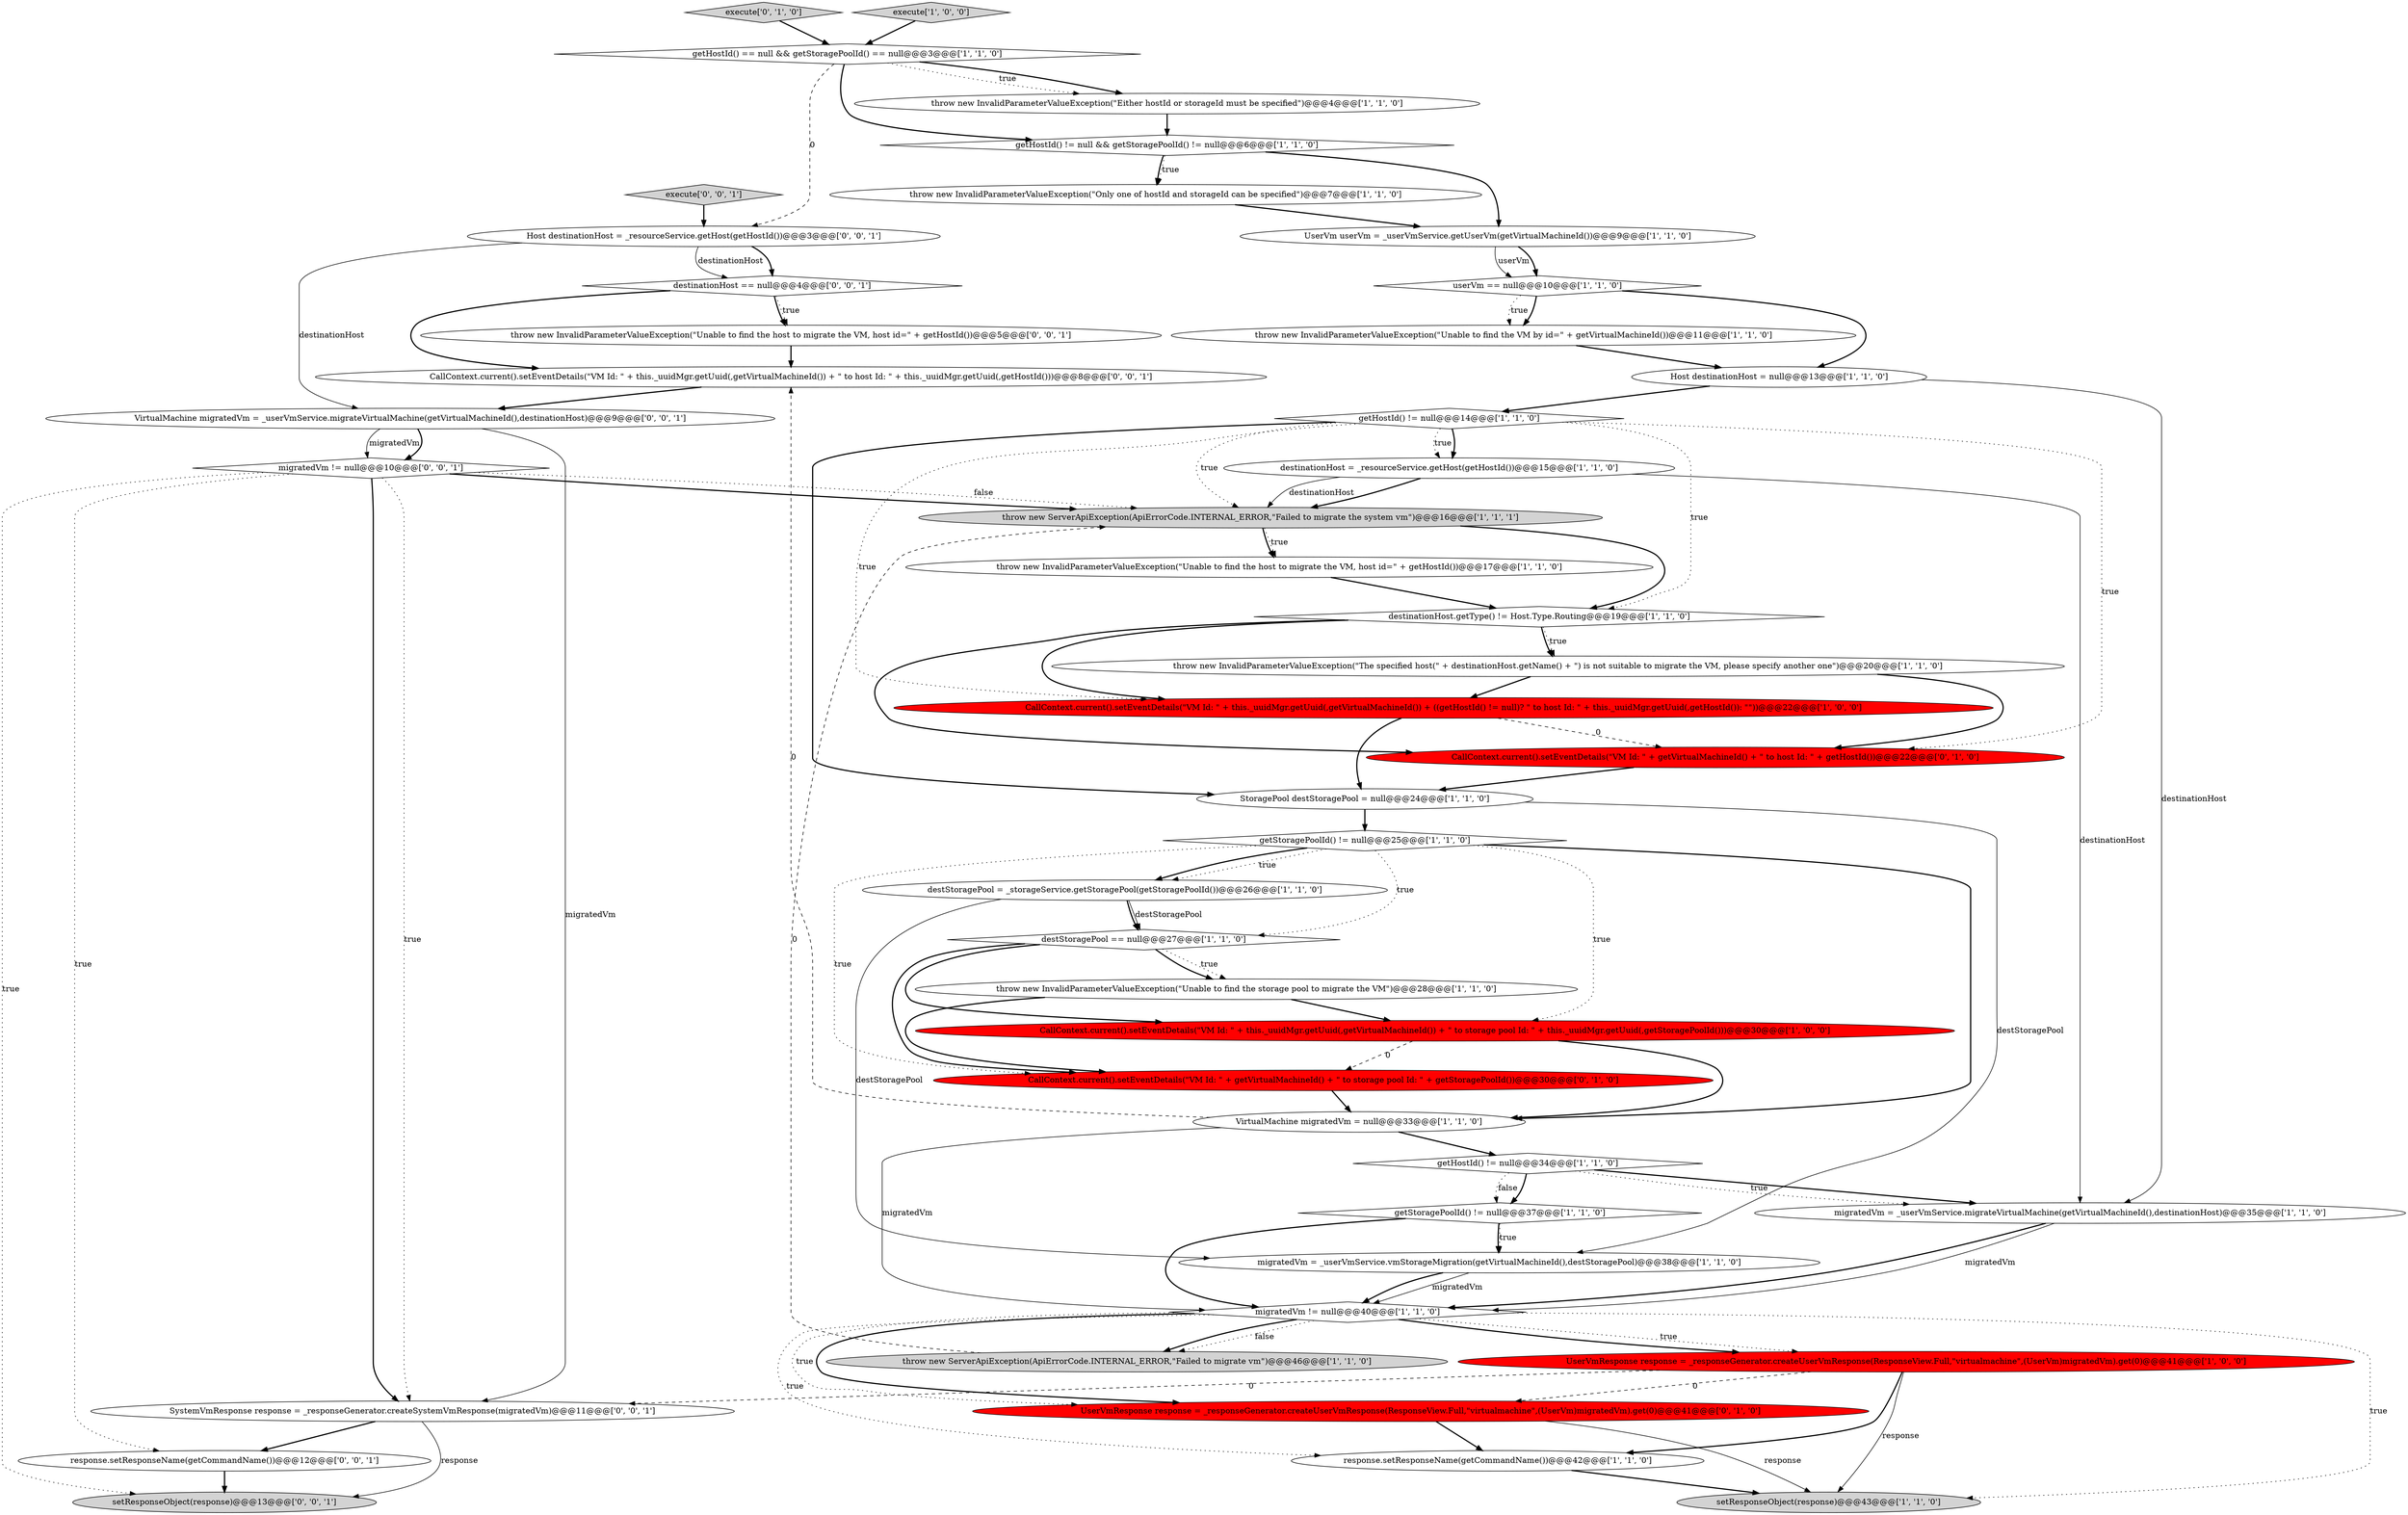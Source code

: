 digraph {
45 [style = filled, label = "execute['0', '0', '1']", fillcolor = lightgray, shape = diamond image = "AAA0AAABBB3BBB"];
36 [style = filled, label = "CallContext.current().setEventDetails(\"VM Id: \" + this._uuidMgr.getUuid(,getVirtualMachineId()) + \" to host Id: \" + this._uuidMgr.getUuid(,getHostId()))@@@8@@@['0', '0', '1']", fillcolor = white, shape = ellipse image = "AAA0AAABBB3BBB"];
30 [style = filled, label = "migratedVm = _userVmService.vmStorageMigration(getVirtualMachineId(),destStoragePool)@@@38@@@['1', '1', '0']", fillcolor = white, shape = ellipse image = "AAA0AAABBB1BBB"];
27 [style = filled, label = "getHostId() != null@@@34@@@['1', '1', '0']", fillcolor = white, shape = diamond image = "AAA0AAABBB1BBB"];
1 [style = filled, label = "response.setResponseName(getCommandName())@@@42@@@['1', '1', '0']", fillcolor = white, shape = ellipse image = "AAA0AAABBB1BBB"];
40 [style = filled, label = "SystemVmResponse response = _responseGenerator.createSystemVmResponse(migratedVm)@@@11@@@['0', '0', '1']", fillcolor = white, shape = ellipse image = "AAA0AAABBB3BBB"];
22 [style = filled, label = "throw new ServerApiException(ApiErrorCode.INTERNAL_ERROR,\"Failed to migrate the system vm\")@@@16@@@['1', '1', '1']", fillcolor = lightgray, shape = ellipse image = "AAA0AAABBB1BBB"];
32 [style = filled, label = "CallContext.current().setEventDetails(\"VM Id: \" + getVirtualMachineId() + \" to storage pool Id: \" + getStoragePoolId())@@@30@@@['0', '1', '0']", fillcolor = red, shape = ellipse image = "AAA1AAABBB2BBB"];
34 [style = filled, label = "execute['0', '1', '0']", fillcolor = lightgray, shape = diamond image = "AAA0AAABBB2BBB"];
9 [style = filled, label = "destStoragePool == null@@@27@@@['1', '1', '0']", fillcolor = white, shape = diamond image = "AAA0AAABBB1BBB"];
13 [style = filled, label = "execute['1', '0', '0']", fillcolor = lightgray, shape = diamond image = "AAA0AAABBB1BBB"];
31 [style = filled, label = "migratedVm = _userVmService.migrateVirtualMachine(getVirtualMachineId(),destinationHost)@@@35@@@['1', '1', '0']", fillcolor = white, shape = ellipse image = "AAA0AAABBB1BBB"];
0 [style = filled, label = "throw new InvalidParameterValueException(\"Unable to find the VM by id=\" + getVirtualMachineId())@@@11@@@['1', '1', '0']", fillcolor = white, shape = ellipse image = "AAA0AAABBB1BBB"];
26 [style = filled, label = "getHostId() == null && getStoragePoolId() == null@@@3@@@['1', '1', '0']", fillcolor = white, shape = diamond image = "AAA0AAABBB1BBB"];
17 [style = filled, label = "getStoragePoolId() != null@@@37@@@['1', '1', '0']", fillcolor = white, shape = diamond image = "AAA0AAABBB1BBB"];
11 [style = filled, label = "migratedVm != null@@@40@@@['1', '1', '0']", fillcolor = white, shape = diamond image = "AAA0AAABBB1BBB"];
5 [style = filled, label = "CallContext.current().setEventDetails(\"VM Id: \" + this._uuidMgr.getUuid(,getVirtualMachineId()) + \" to storage pool Id: \" + this._uuidMgr.getUuid(,getStoragePoolId()))@@@30@@@['1', '0', '0']", fillcolor = red, shape = ellipse image = "AAA1AAABBB1BBB"];
12 [style = filled, label = "throw new InvalidParameterValueException(\"The specified host(\" + destinationHost.getName() + \") is not suitable to migrate the VM, please specify another one\")@@@20@@@['1', '1', '0']", fillcolor = white, shape = ellipse image = "AAA0AAABBB1BBB"];
18 [style = filled, label = "getStoragePoolId() != null@@@25@@@['1', '1', '0']", fillcolor = white, shape = diamond image = "AAA0AAABBB1BBB"];
14 [style = filled, label = "throw new InvalidParameterValueException(\"Either hostId or storageId must be specified\")@@@4@@@['1', '1', '0']", fillcolor = white, shape = ellipse image = "AAA0AAABBB1BBB"];
37 [style = filled, label = "destinationHost == null@@@4@@@['0', '0', '1']", fillcolor = white, shape = diamond image = "AAA0AAABBB3BBB"];
20 [style = filled, label = "throw new InvalidParameterValueException(\"Only one of hostId and storageId can be specified\")@@@7@@@['1', '1', '0']", fillcolor = white, shape = ellipse image = "AAA0AAABBB1BBB"];
3 [style = filled, label = "throw new InvalidParameterValueException(\"Unable to find the storage pool to migrate the VM\")@@@28@@@['1', '1', '0']", fillcolor = white, shape = ellipse image = "AAA0AAABBB1BBB"];
2 [style = filled, label = "getHostId() != null && getStoragePoolId() != null@@@6@@@['1', '1', '0']", fillcolor = white, shape = diamond image = "AAA0AAABBB1BBB"];
8 [style = filled, label = "UserVm userVm = _userVmService.getUserVm(getVirtualMachineId())@@@9@@@['1', '1', '0']", fillcolor = white, shape = ellipse image = "AAA0AAABBB1BBB"];
16 [style = filled, label = "Host destinationHost = null@@@13@@@['1', '1', '0']", fillcolor = white, shape = ellipse image = "AAA0AAABBB1BBB"];
28 [style = filled, label = "getHostId() != null@@@14@@@['1', '1', '0']", fillcolor = white, shape = diamond image = "AAA0AAABBB1BBB"];
19 [style = filled, label = "setResponseObject(response)@@@43@@@['1', '1', '0']", fillcolor = lightgray, shape = ellipse image = "AAA0AAABBB1BBB"];
10 [style = filled, label = "destStoragePool = _storageService.getStoragePool(getStoragePoolId())@@@26@@@['1', '1', '0']", fillcolor = white, shape = ellipse image = "AAA0AAABBB1BBB"];
23 [style = filled, label = "throw new ServerApiException(ApiErrorCode.INTERNAL_ERROR,\"Failed to migrate vm\")@@@46@@@['1', '1', '0']", fillcolor = lightgray, shape = ellipse image = "AAA0AAABBB1BBB"];
6 [style = filled, label = "destinationHost = _resourceService.getHost(getHostId())@@@15@@@['1', '1', '0']", fillcolor = white, shape = ellipse image = "AAA0AAABBB1BBB"];
7 [style = filled, label = "VirtualMachine migratedVm = null@@@33@@@['1', '1', '0']", fillcolor = white, shape = ellipse image = "AAA0AAABBB1BBB"];
42 [style = filled, label = "VirtualMachine migratedVm = _userVmService.migrateVirtualMachine(getVirtualMachineId(),destinationHost)@@@9@@@['0', '0', '1']", fillcolor = white, shape = ellipse image = "AAA0AAABBB3BBB"];
21 [style = filled, label = "userVm == null@@@10@@@['1', '1', '0']", fillcolor = white, shape = diamond image = "AAA0AAABBB1BBB"];
35 [style = filled, label = "CallContext.current().setEventDetails(\"VM Id: \" + getVirtualMachineId() + \" to host Id: \" + getHostId())@@@22@@@['0', '1', '0']", fillcolor = red, shape = ellipse image = "AAA1AAABBB2BBB"];
24 [style = filled, label = "UserVmResponse response = _responseGenerator.createUserVmResponse(ResponseView.Full,\"virtualmachine\",(UserVm)migratedVm).get(0)@@@41@@@['1', '0', '0']", fillcolor = red, shape = ellipse image = "AAA1AAABBB1BBB"];
39 [style = filled, label = "setResponseObject(response)@@@13@@@['0', '0', '1']", fillcolor = lightgray, shape = ellipse image = "AAA0AAABBB3BBB"];
41 [style = filled, label = "response.setResponseName(getCommandName())@@@12@@@['0', '0', '1']", fillcolor = white, shape = ellipse image = "AAA0AAABBB3BBB"];
44 [style = filled, label = "Host destinationHost = _resourceService.getHost(getHostId())@@@3@@@['0', '0', '1']", fillcolor = white, shape = ellipse image = "AAA0AAABBB3BBB"];
43 [style = filled, label = "throw new InvalidParameterValueException(\"Unable to find the host to migrate the VM, host id=\" + getHostId())@@@5@@@['0', '0', '1']", fillcolor = white, shape = ellipse image = "AAA0AAABBB3BBB"];
25 [style = filled, label = "CallContext.current().setEventDetails(\"VM Id: \" + this._uuidMgr.getUuid(,getVirtualMachineId()) + ((getHostId() != null)? \" to host Id: \" + this._uuidMgr.getUuid(,getHostId()): \"\"))@@@22@@@['1', '0', '0']", fillcolor = red, shape = ellipse image = "AAA1AAABBB1BBB"];
29 [style = filled, label = "destinationHost.getType() != Host.Type.Routing@@@19@@@['1', '1', '0']", fillcolor = white, shape = diamond image = "AAA0AAABBB1BBB"];
15 [style = filled, label = "StoragePool destStoragePool = null@@@24@@@['1', '1', '0']", fillcolor = white, shape = ellipse image = "AAA0AAABBB1BBB"];
33 [style = filled, label = "UserVmResponse response = _responseGenerator.createUserVmResponse(ResponseView.Full,\"virtualmachine\",(UserVm)migratedVm).get(0)@@@41@@@['0', '1', '0']", fillcolor = red, shape = ellipse image = "AAA1AAABBB2BBB"];
4 [style = filled, label = "throw new InvalidParameterValueException(\"Unable to find the host to migrate the VM, host id=\" + getHostId())@@@17@@@['1', '1', '0']", fillcolor = white, shape = ellipse image = "AAA0AAABBB1BBB"];
38 [style = filled, label = "migratedVm != null@@@10@@@['0', '0', '1']", fillcolor = white, shape = diamond image = "AAA0AAABBB3BBB"];
6->31 [style = solid, label="destinationHost"];
8->21 [style = solid, label="userVm"];
28->6 [style = bold, label=""];
28->35 [style = dotted, label="true"];
6->22 [style = bold, label=""];
38->41 [style = dotted, label="true"];
11->1 [style = dotted, label="true"];
28->25 [style = dotted, label="true"];
38->39 [style = dotted, label="true"];
38->22 [style = dotted, label="false"];
22->4 [style = bold, label=""];
28->6 [style = dotted, label="true"];
30->11 [style = bold, label=""];
37->43 [style = bold, label=""];
3->5 [style = bold, label=""];
34->26 [style = bold, label=""];
27->17 [style = bold, label=""];
11->33 [style = bold, label=""];
21->16 [style = bold, label=""];
25->15 [style = bold, label=""];
9->5 [style = bold, label=""];
7->11 [style = solid, label="migratedVm"];
24->19 [style = solid, label="response"];
23->22 [style = dashed, label="0"];
38->40 [style = dotted, label="true"];
42->40 [style = solid, label="migratedVm"];
2->20 [style = dotted, label="true"];
11->33 [style = dotted, label="true"];
2->20 [style = bold, label=""];
37->36 [style = bold, label=""];
21->0 [style = bold, label=""];
42->38 [style = solid, label="migratedVm"];
24->33 [style = dashed, label="0"];
21->0 [style = dotted, label="true"];
33->19 [style = solid, label="response"];
9->32 [style = bold, label=""];
26->14 [style = bold, label=""];
27->31 [style = bold, label=""];
24->40 [style = dashed, label="0"];
32->7 [style = bold, label=""];
12->35 [style = bold, label=""];
26->44 [style = dashed, label="0"];
31->11 [style = bold, label=""];
28->29 [style = dotted, label="true"];
5->32 [style = dashed, label="0"];
20->8 [style = bold, label=""];
31->11 [style = solid, label="migratedVm"];
26->14 [style = dotted, label="true"];
5->7 [style = bold, label=""];
18->5 [style = dotted, label="true"];
11->19 [style = dotted, label="true"];
44->37 [style = bold, label=""];
29->35 [style = bold, label=""];
18->7 [style = bold, label=""];
1->19 [style = bold, label=""];
22->4 [style = dotted, label="true"];
42->38 [style = bold, label=""];
9->3 [style = dotted, label="true"];
11->24 [style = dotted, label="true"];
36->42 [style = bold, label=""];
40->39 [style = solid, label="response"];
0->16 [style = bold, label=""];
35->15 [style = bold, label=""];
44->37 [style = solid, label="destinationHost"];
43->36 [style = bold, label=""];
30->11 [style = solid, label="migratedVm"];
22->29 [style = bold, label=""];
4->29 [style = bold, label=""];
11->24 [style = bold, label=""];
45->44 [style = bold, label=""];
18->10 [style = dotted, label="true"];
37->43 [style = dotted, label="true"];
18->10 [style = bold, label=""];
15->30 [style = solid, label="destStoragePool"];
13->26 [style = bold, label=""];
27->31 [style = dotted, label="true"];
18->9 [style = dotted, label="true"];
28->22 [style = dotted, label="true"];
9->3 [style = bold, label=""];
10->30 [style = solid, label="destStoragePool"];
14->2 [style = bold, label=""];
10->9 [style = bold, label=""];
24->1 [style = bold, label=""];
38->40 [style = bold, label=""];
6->22 [style = solid, label="destinationHost"];
28->15 [style = bold, label=""];
29->25 [style = bold, label=""];
17->30 [style = bold, label=""];
33->1 [style = bold, label=""];
44->42 [style = solid, label="destinationHost"];
29->12 [style = dotted, label="true"];
25->35 [style = dashed, label="0"];
18->32 [style = dotted, label="true"];
15->18 [style = bold, label=""];
27->17 [style = dotted, label="false"];
26->2 [style = bold, label=""];
29->12 [style = bold, label=""];
17->30 [style = dotted, label="true"];
16->28 [style = bold, label=""];
10->9 [style = solid, label="destStoragePool"];
12->25 [style = bold, label=""];
40->41 [style = bold, label=""];
7->27 [style = bold, label=""];
8->21 [style = bold, label=""];
41->39 [style = bold, label=""];
11->23 [style = dotted, label="false"];
3->32 [style = bold, label=""];
38->22 [style = bold, label=""];
11->23 [style = bold, label=""];
7->36 [style = dashed, label="0"];
2->8 [style = bold, label=""];
17->11 [style = bold, label=""];
16->31 [style = solid, label="destinationHost"];
}
